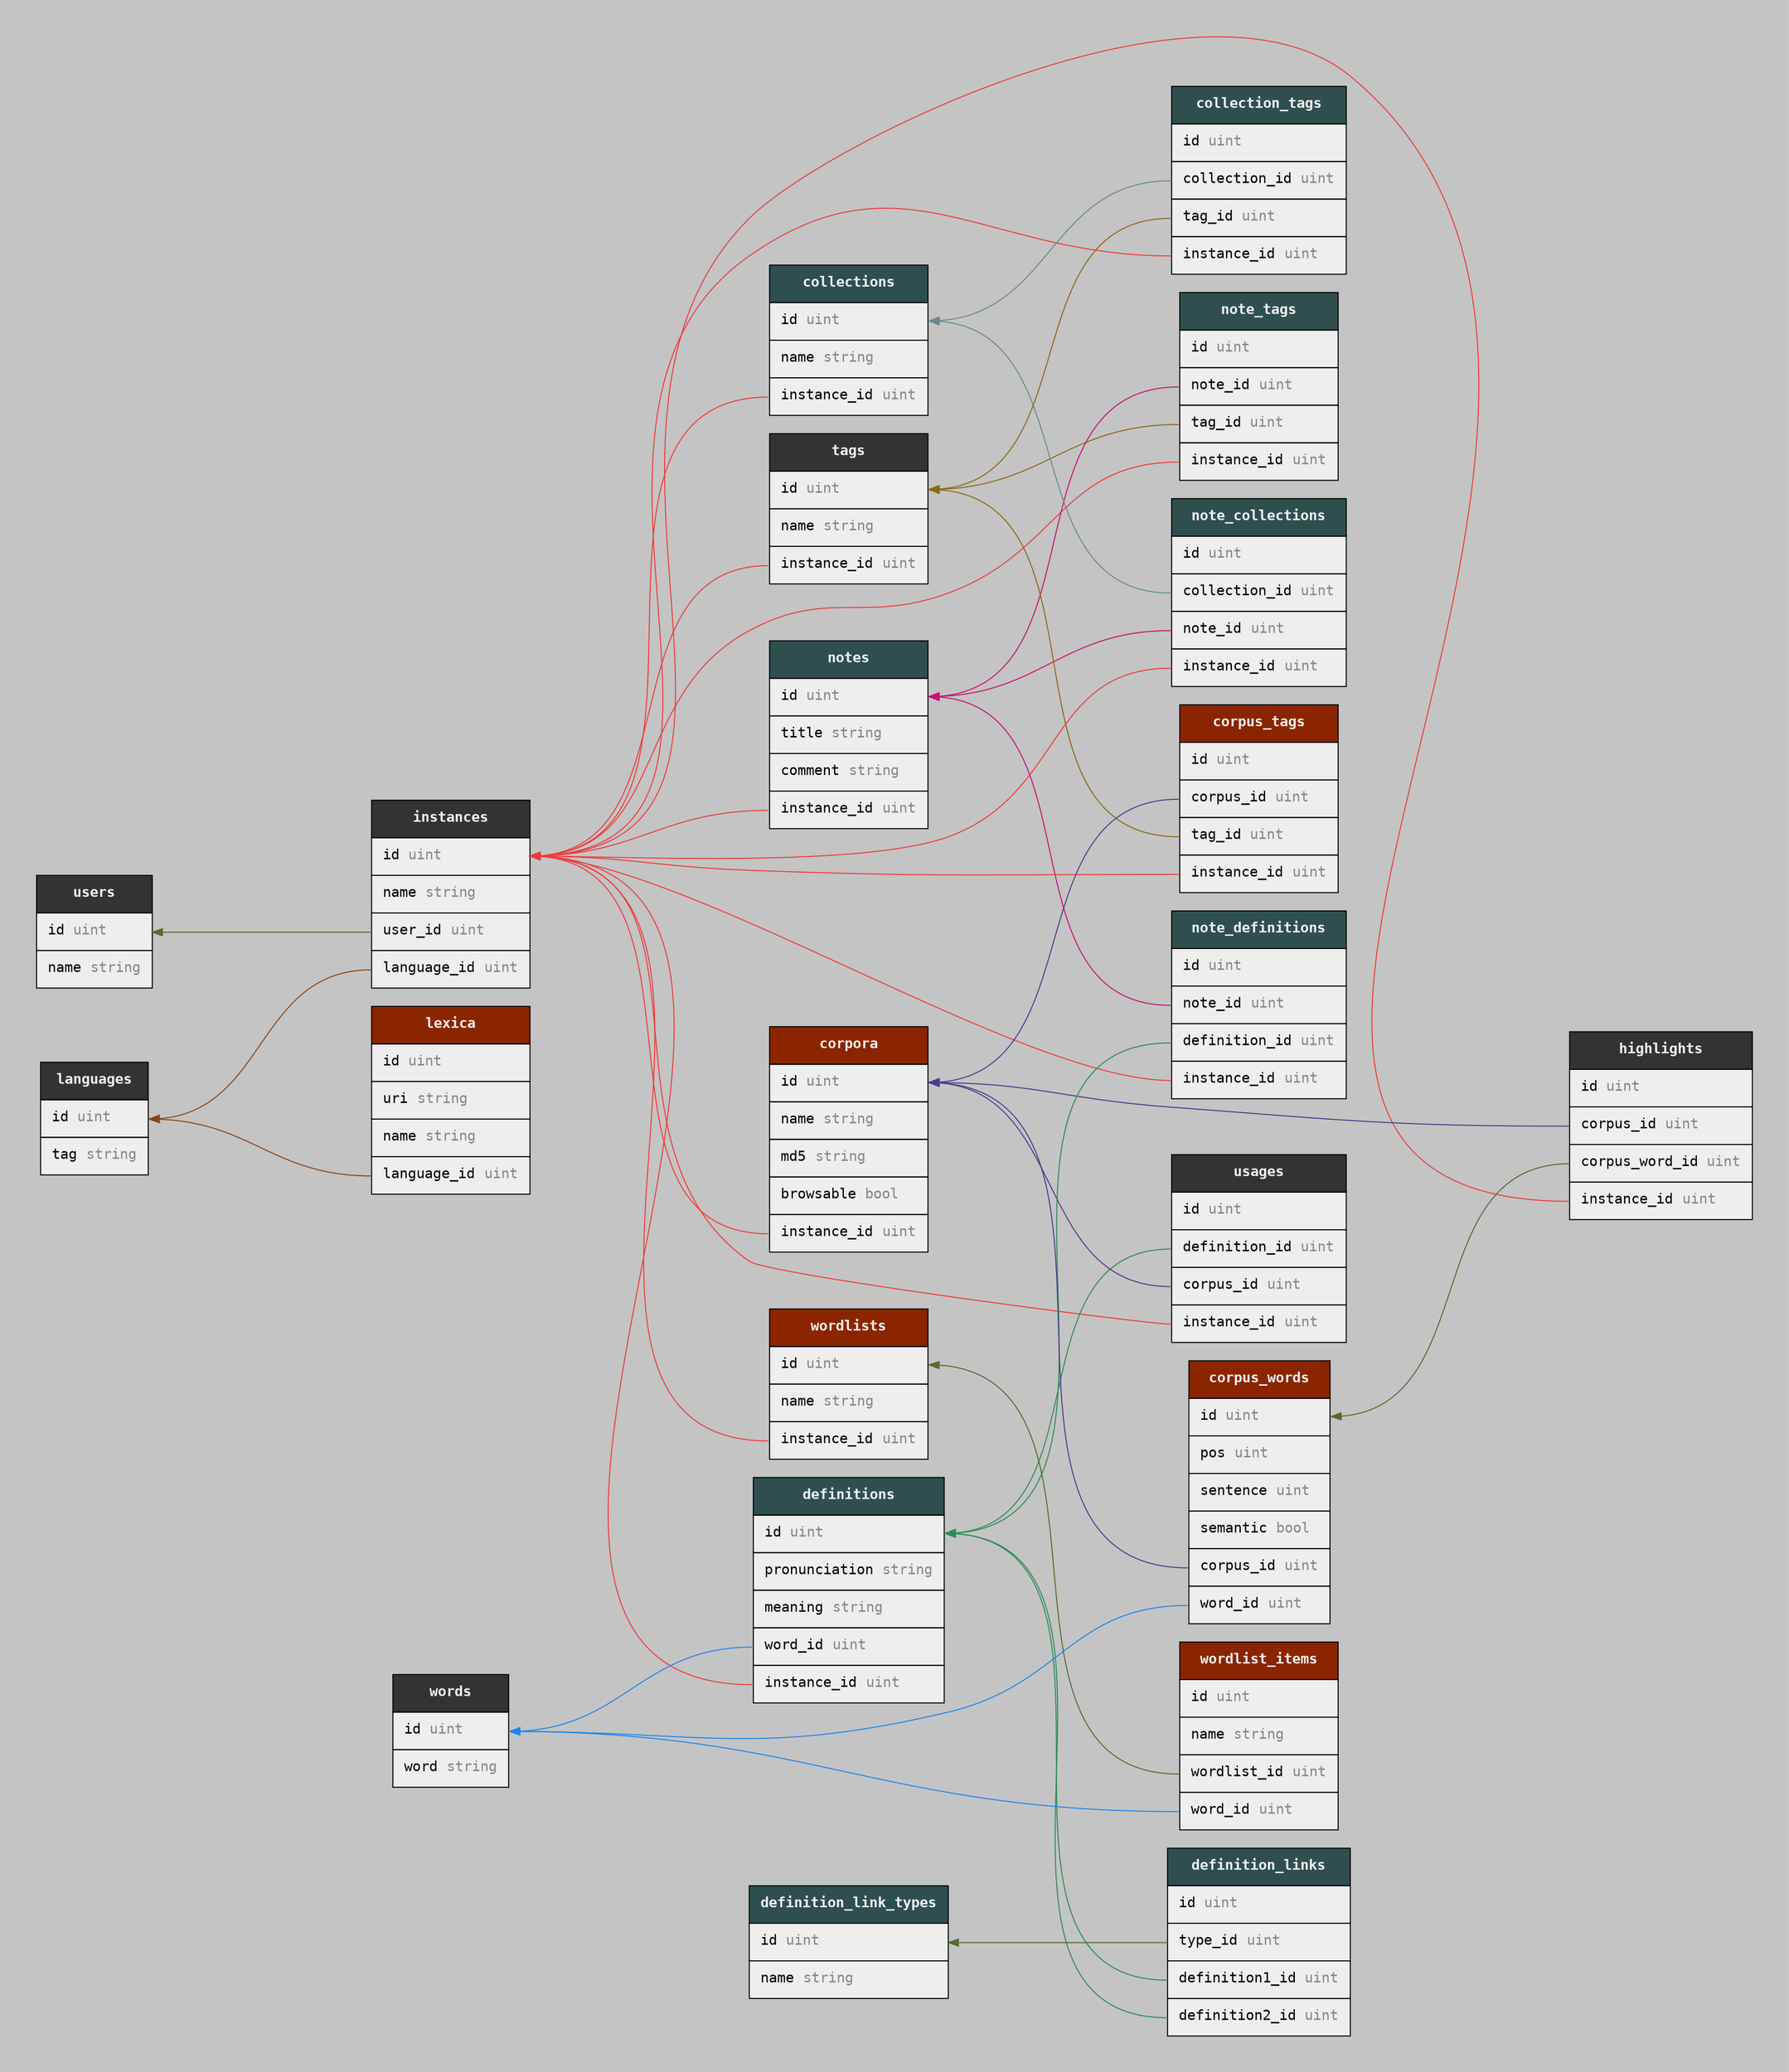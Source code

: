 digraph langsuite {
  graph [pad="0.5", nodesep="0.25", ranksep="3", bgcolor=grey77, fontname="monospace"];
  node [shape=plain, fontname="monospace"];
  rankdir=RL;

  subgraph common {
    Tag [label=<<table bgcolor="#EEEEEE" border="0" cellborder="1" cellspacing="0" cellpadding="10">
      <tr><td align="center" bgcolor="#333333"><b><font color="#EEEEEE">tags</font></b></td></tr>
      <tr><td align="left" port="Id">id <font color="grey53">uint</font></td></tr>
      <tr><td align="left">name <font color="grey53">string</font></td></tr>
      <tr><td align="left" port="InstanceId">instance_id <font color="grey53">uint</font></td></tr>
    </table>>];

    User [label=<<table bgcolor="#EEEEEE" border="0" cellborder="1" cellspacing="0" cellpadding="10">
      <tr><td align="center" bgcolor="#333333"><b><font color="#EEEEEE">users</font></b></td></tr>
      <tr><td align="left" port="Id">id <font color="grey53">uint</font></td></tr>
      <tr><td align="left">name <font color="grey53">string</font></td></tr>
    </table>>];

    Language [label=<<table bgcolor="#EEEEEE" border="0" cellborder="1" cellspacing="0" cellpadding="10">
      <tr><td align="center" bgcolor="#333333"><b><font color="#EEEEEE">languages</font></b></td></tr>
      <tr><td align="left" port="Id">id <font color="grey53">uint</font></td></tr>
      <tr><td align="left">tag <font color="grey53">string</font></td></tr>
    </table>>];

    Instance [label=<<table bgcolor="#EEEEEE" border="0" cellborder="1" cellspacing="0" cellpadding="10">
      <tr><td align="center" bgcolor="#333333"><b><font color="#EEEEEE">instances</font></b></td></tr>
      <tr><td align="left" port="Id">id <font color="grey53">uint</font></td></tr>
      <tr><td align="left">name <font color="grey53">string</font></td></tr>
      <tr><td align="left" port="UserId">user_id <font color="grey53">uint</font></td></tr>
      <tr><td align="left" port="LanguageId">language_id <font color="grey53">uint</font></td></tr>
    </table>>];

    Usage [label=<<table bgcolor="#EEEEEE" border="0" cellborder="1" cellspacing="0" cellpadding="10">
      <tr><td align="center" bgcolor="#333333"><b><font color="#EEEEEE">usages</font></b></td></tr>
      <tr><td align="left" port="Id">id <font color="grey53">uint</font></td></tr>
      <tr><td align="left" port="DefinitionId">definition_id <font color="grey53">uint</font></td></tr>
      <tr><td align="left" port="CorpusId">corpus_id <font color="grey53">uint</font></td></tr>
      <tr><td align="left" port="InstanceId">instance_id <font color="grey53">uint</font></td></tr>
    </table>>];

    Highlight [label=<<table bgcolor="#EEEEEE" border="0" cellborder="1" cellspacing="0" cellpadding="10">
      <tr><td align="center" bgcolor="#333333"><b><font color="#EEEEEE">highlights</font></b></td></tr>
      <tr><td align="left" port="id">id <font color="grey53">uint</font></td></tr>
      <tr><td align="left" port="CorpusId">corpus_id <font color="grey53">uint</font></td></tr>
      <tr><td align="left" port="CorpusWordId">corpus_word_id <font color="grey53">uint</font></td></tr>
      <tr><td align="left" port="InstanceId">instance_id <font color="grey53">uint</font></td></tr>
    </table>>];

    Word [label=<<table bgcolor="#EEEEEE" border="0" cellborder="1" cellspacing="0" cellpadding="10">
      <tr><td align="center" bgcolor="#333333"><b><font color="#EEEEEE">words</font></b></td></tr>
      <tr><td align="left" port="Id">id <font color="grey53">uint</font></td></tr>
      <tr><td align="left">word <font color="grey53">string</font></td></tr>
    </table>>];
  };

  subgraph langmap {
    Definition [label=<<table bgcolor="#EEEEEE" border="0" cellborder="1" cellspacing="0" cellpadding="10">
      <tr><td align="center" bgcolor="darkslategrey"><b><font color="#EEEEEE">definitions</font></b></td></tr>
      <tr><td align="left" port="Id">id <font color="grey53">uint</font></td></tr>
      <tr><td align="left">pronunciation <font color="grey53">string</font></td></tr>
      <tr><td align="left">meaning <font color="grey53">string</font></td></tr>
      <tr><td align="left" port="WordId">word_id <font color="grey53">uint</font></td></tr>
      <tr><td align="left" port="InstanceId">instance_id <font color="grey53">uint</font></td></tr>
    </table>>];

    Note [label=<<table bgcolor="#EEEEEE" border="0" cellborder="1" cellspacing="0" cellpadding="10">
      <tr><td align="center" bgcolor="darkslategrey"><b><font color="#EEEEEE">notes</font></b></td></tr>
      <tr><td align="left" port="Id">id <font color="grey53">uint</font></td></tr>
      <tr><td align="left">title <font color="grey53">string</font></td></tr>
      <tr><td align="left">comment <font color="grey53">string</font></td></tr>
      <tr><td align="left" port="InstanceId">instance_id <font color="grey53">uint</font></td></tr>
    </table>>];

    Collection [label=<<table bgcolor="#EEEEEE" border="0" cellborder="1" cellspacing="0" cellpadding="10">
      <tr><td align="center" bgcolor="darkslategrey"><b><font color="#EEEEEE">collections</font></b></td></tr>
      <tr><td align="left" port="Id">id <font color="grey53">uint</font></td></tr>
      <tr><td align="left">name <font color="grey53">string</font></td></tr>
      <tr><td align="left" port="InstanceId">instance_id <font color="grey53">uint</font></td></tr>
    </table>>];

    NoteTag [label=<<table bgcolor="#EEEEEE" border="0" cellborder="1" cellspacing="0" cellpadding="10">
      <tr><td align="center" bgcolor="darkslategrey"><b><font color="#EEEEEE">note_tags</font></b></td></tr>
      <tr><td align="left">id <font color="grey53">uint</font></td></tr>
      <tr><td align="left" port="NoteId">note_id <font color="grey53">uint</font></td></tr>
      <tr><td align="left" port="TagId">tag_id <font color="grey53">uint</font></td></tr>
      <tr><td align="left" port="InstanceId">instance_id <font color="grey53">uint</font></td></tr>
    </table>>];

    NoteDefinition [label=<<table bgcolor="#EEEEEE" border="0" cellborder="1" cellspacing="0" cellpadding="10">
      <tr><td align="center" bgcolor="darkslategrey"><b><font color="#EEEEEE">note_definitions</font></b></td></tr>
      <tr><td align="left">id <font color="grey53">uint</font></td></tr>
      <tr><td align="left" port="NoteId">note_id <font color="grey53">uint</font></td></tr>
      <tr><td align="left" port="DefinitionId">definition_id <font color="grey53">uint</font></td></tr>
      <tr><td align="left" port="InstanceId">instance_id <font color="grey53">uint</font></td></tr>
    </table>>];

    NoteCollection [label=<<table bgcolor="#EEEEEE" border="0" cellborder="1" cellspacing="0" cellpadding="10">
      <tr><td align="center" bgcolor="darkslategrey"><b><font color="#EEEEEE">note_collections</font></b></td></tr>
      <tr><td align="left">id <font color="grey53">uint</font></td></tr>
      <tr><td align="left" port="CollectionId">collection_id <font color="grey53">uint</font></td></tr>
      <tr><td align="left" port="NoteId">note_id <font color="grey53">uint</font></td></tr>
      <tr><td align="left" port="InstanceId">instance_id <font color="grey53">uint</font></td></tr>
    </table>>];

    CollectionTag [label=<<table bgcolor="#EEEEEE" border="0" cellborder="1" cellspacing="0" cellpadding="10">
      <tr><td align="center" bgcolor="darkslategrey"><b><font color="#EEEEEE">collection_tags</font></b></td></tr>
      <tr><td align="left">id <font color="grey53">uint</font></td></tr>
      <tr><td align="left" port="CollectionId">collection_id <font color="grey53">uint</font></td></tr>
      <tr><td align="left" port="TagId">tag_id <font color="grey53">uint</font></td></tr>
      <tr><td align="left" port="InstanceId">instance_id <font color="grey53">uint</font></td></tr>
    </table>>];

    DefinitionLink [label=<<table bgcolor="#EEEEEE" border="0" cellborder="1" cellspacing="0" cellpadding="10">
      <tr><td align="center" bgcolor="darkslategrey"><b><font color="#EEEEEE">definition_links</font></b></td></tr>
      <tr><td align="left">id <font color="grey53">uint</font></td></tr>
      <tr><td align="left" port="TypeId">type_id <font color="grey53">uint</font></td></tr>
      <tr><td align="left" port="Definition1Id">definition1_id <font color="grey53">uint</font></td></tr>
      <tr><td align="left" port="Definition2Id">definition2_id <font color="grey53">uint</font></td></tr>
    </table>>];

    DefinitionLinkType [label=<<table bgcolor="#EEEEEE" border="0" cellborder="1" cellspacing="0" cellpadding="10">
      <tr><td align="center" bgcolor="darkslategrey"><b><font color="#EEEEEE">definition_link_types</font></b></td></tr>
      <tr><td align="left" port="Id">id <font color="grey53">uint</font></td></tr>
      <tr><td align="left">name <font color="grey53">string</font></td></tr>
    </table>>];
  };

  subgraph tokenizer {
    Corpus [label=<<table bgcolor="#EEEEEE" border="0" cellborder="1" cellspacing="0" cellpadding="10">
      <tr><td align="center" bgcolor="orangered4"><b><font color="#EEEEEE">corpora</font></b></td></tr>
      <tr><td align="left" port="id">id <font color="grey53">uint</font></td></tr>
      <tr><td align="left">name <font color="grey53">string</font></td></tr>
      <tr><td align="left">md5 <font color="grey53">string</font></td></tr>
      <tr><td align="left">browsable <font color="grey53">bool</font></td></tr>
      <tr><td align="left" port="InstanceId">instance_id <font color="grey53">uint</font></td></tr>
    </table>>];

    CorpusWord [label=<<table bgcolor="#EEEEEE" border="0" cellborder="1" cellspacing="0" cellpadding="10">
      <tr><td align="center" bgcolor="orangered4"><b><font color="#EEEEEE">corpus_words</font></b></td></tr>
      <tr><td align="left" port="id">id <font color="grey53">uint</font></td></tr>
      <tr><td align="left">pos <font color="grey53">uint</font></td></tr>
      <tr><td align="left">sentence <font color="grey53">uint</font></td></tr>
      <tr><td align="left">semantic <font color="grey53">bool</font></td></tr>
      <tr><td align="left" port="CorpusId">corpus_id <font color="grey53">uint</font></td></tr>
      <tr><td align="left" port="WordId">word_id <font color="grey53">uint</font></td></tr>
    </table>>];

    CorpusTag [label=<<table bgcolor="#EEEEEE" border="0" cellborder="1" cellspacing="0" cellpadding="10">
      <tr><td align="center" bgcolor="orangered4"><b><font color="#EEEEEE">corpus_tags</font></b></td></tr>
      <tr><td align="left" port="id">id <font color="grey53">uint</font></td></tr>
      <tr><td align="left" port="CorpusId">corpus_id <font color="grey53">uint</font></td></tr>
      <tr><td align="left" port="TagId">tag_id <font color="grey53">uint</font></td></tr>
      <tr><td align="left" port="InstanceId">instance_id <font color="grey53">uint</font></td></tr>
    </table>>];

    Lexica [label=<<table bgcolor="#EEEEEE" border="0" cellborder="1" cellspacing="0" cellpadding="10">
      <tr><td align="center" bgcolor="orangered4"><b><font color="#EEEEEE">lexica</font></b></td></tr>
      <tr><td align="left" port="id">id <font color="grey53">uint</font></td></tr>
      <tr><td align="left">uri <font color="grey53">string</font></td></tr>
      <tr><td align="left">name <font color="grey53">string</font></td></tr>
      <tr><td align="left" port="LanguageId">language_id <font color="grey53">uint</font></td></tr>
    </table>>];

    Wordlist [label=<<table bgcolor="#EEEEEE" border="0" cellborder="1" cellspacing="0" cellpadding="10">
      <tr><td align="center" bgcolor="orangered4"><b><font color="#EEEEEE">wordlists</font></b></td></tr>
      <tr><td align="left" port="id">id <font color="grey53">uint</font></td></tr>
      <tr><td align="left">name <font color="grey53">string</font></td></tr>
      <tr><td align="left" port="InstanceId">instance_id <font color="grey53">uint</font></td></tr>
    </table>>];

    WordlistItem [label=<<table bgcolor="#EEEEEE" border="0" cellborder="1" cellspacing="0" cellpadding="10">
      <tr><td align="center" bgcolor="orangered4"><b><font color="#EEEEEE">wordlist_items</font></b></td></tr>
      <tr><td align="left" port="id">id <font color="grey53">uint</font></td></tr>
      <tr><td align="left">name <font color="grey53">string</font></td></tr>
      <tr><td align="left" port="WordlistId">wordlist_id <font color="grey53">uint</font></td></tr>
      <tr><td align="left" port="WordId">word_id <font color="grey53">uint</font></td></tr>
    </table>>];
  };

  CollectionTag:CollectionId -> Collection:Id [color=paleturquoise4];
  NoteCollection:CollectionId -> Collection:Id [color=paleturquoise4];

  CollectionTag:TagId -> Tag:Id [color=goldenrod4];
  CorpusTag:TagId -> Tag:Id [color=goldenrod4];
  NoteTag:TagId -> Tag:Id [color=goldenrod4];

  NoteCollection:NoteId -> Note:Id [color=deeppink3];
  NoteDefinition:NoteId -> Note:Id [color=deeppink3];
  NoteTag:NoteId -> Note:Id [color=deeppink3];

  CorpusTag:CorpusId -> Corpus:Id [color=darkslateblue];
  CorpusWord:CorpusId -> Corpus:Id [color=darkslateblue];
  Highlight:CorpusId -> Corpus:Id [color=darkslateblue];
  Usage:CorpusId -> Corpus:Id [color=darkslateblue];

  CorpusWord:WordId -> Word:Id [color=dodgerblue2];
  WordlistItem:WordId -> Word:Id [color=dodgerblue2];
  Definition:WordId -> Word:Id [color=dodgerblue2];

  Highlight:CorpusWordId -> CorpusWord:Id [color=darkolivegreen];

  Collection:InstanceId -> Instance:Id [color=brown2];
  CollectionTag:InstanceId -> Instance:Id [color=brown2];
  Corpus:InstanceId -> Instance:Id [color=brown2];
  CorpusTag:InstanceId -> Instance:Id [color=brown2];
  Definition:InstanceId -> Instance:Id [color=brown2];
  Highlight:InstanceId -> Instance:Id [color=brown2];
  Note:InstanceId -> Instance:Id [color=brown2];
  NoteCollection:InstanceId -> Instance:Id [color=brown2];
  NoteDefinition:InstanceId -> Instance:Id [color=brown2];
  NoteTag:InstanceId -> Instance:Id [color=brown2];
  Tag:InstanceId -> Instance:Id [color=brown2];
  Usage:InstanceId -> Instance:Id [color=brown2];
  Wordlist:InstanceId -> Instance:Id [color=brown2];

  DefinitionLink:Definition1Id -> Definition:Id [color=seagreen4];
  DefinitionLink:Definition2Id -> Definition:Id [color=seagreen4];
  NoteDefinition:DefinitionId -> Definition:Id [color=seagreen4];
  Usage:DefinitionId -> Definition:Id [color=seagreen4];

  DefinitionLink:TypeId -> DefinitionLinkType:Id [color=darkolivegreen];

  Instance:LanguageId -> Language:Id [color=chocolate4];
  Lexica:LanguageId -> Language:Id [color=chocolate4];

  Instance:UserId -> User:Id [color=darkolivegreen];

  WordlistItem:WordlistId -> Wordlist:Id [color=darkolivegreen];
}
